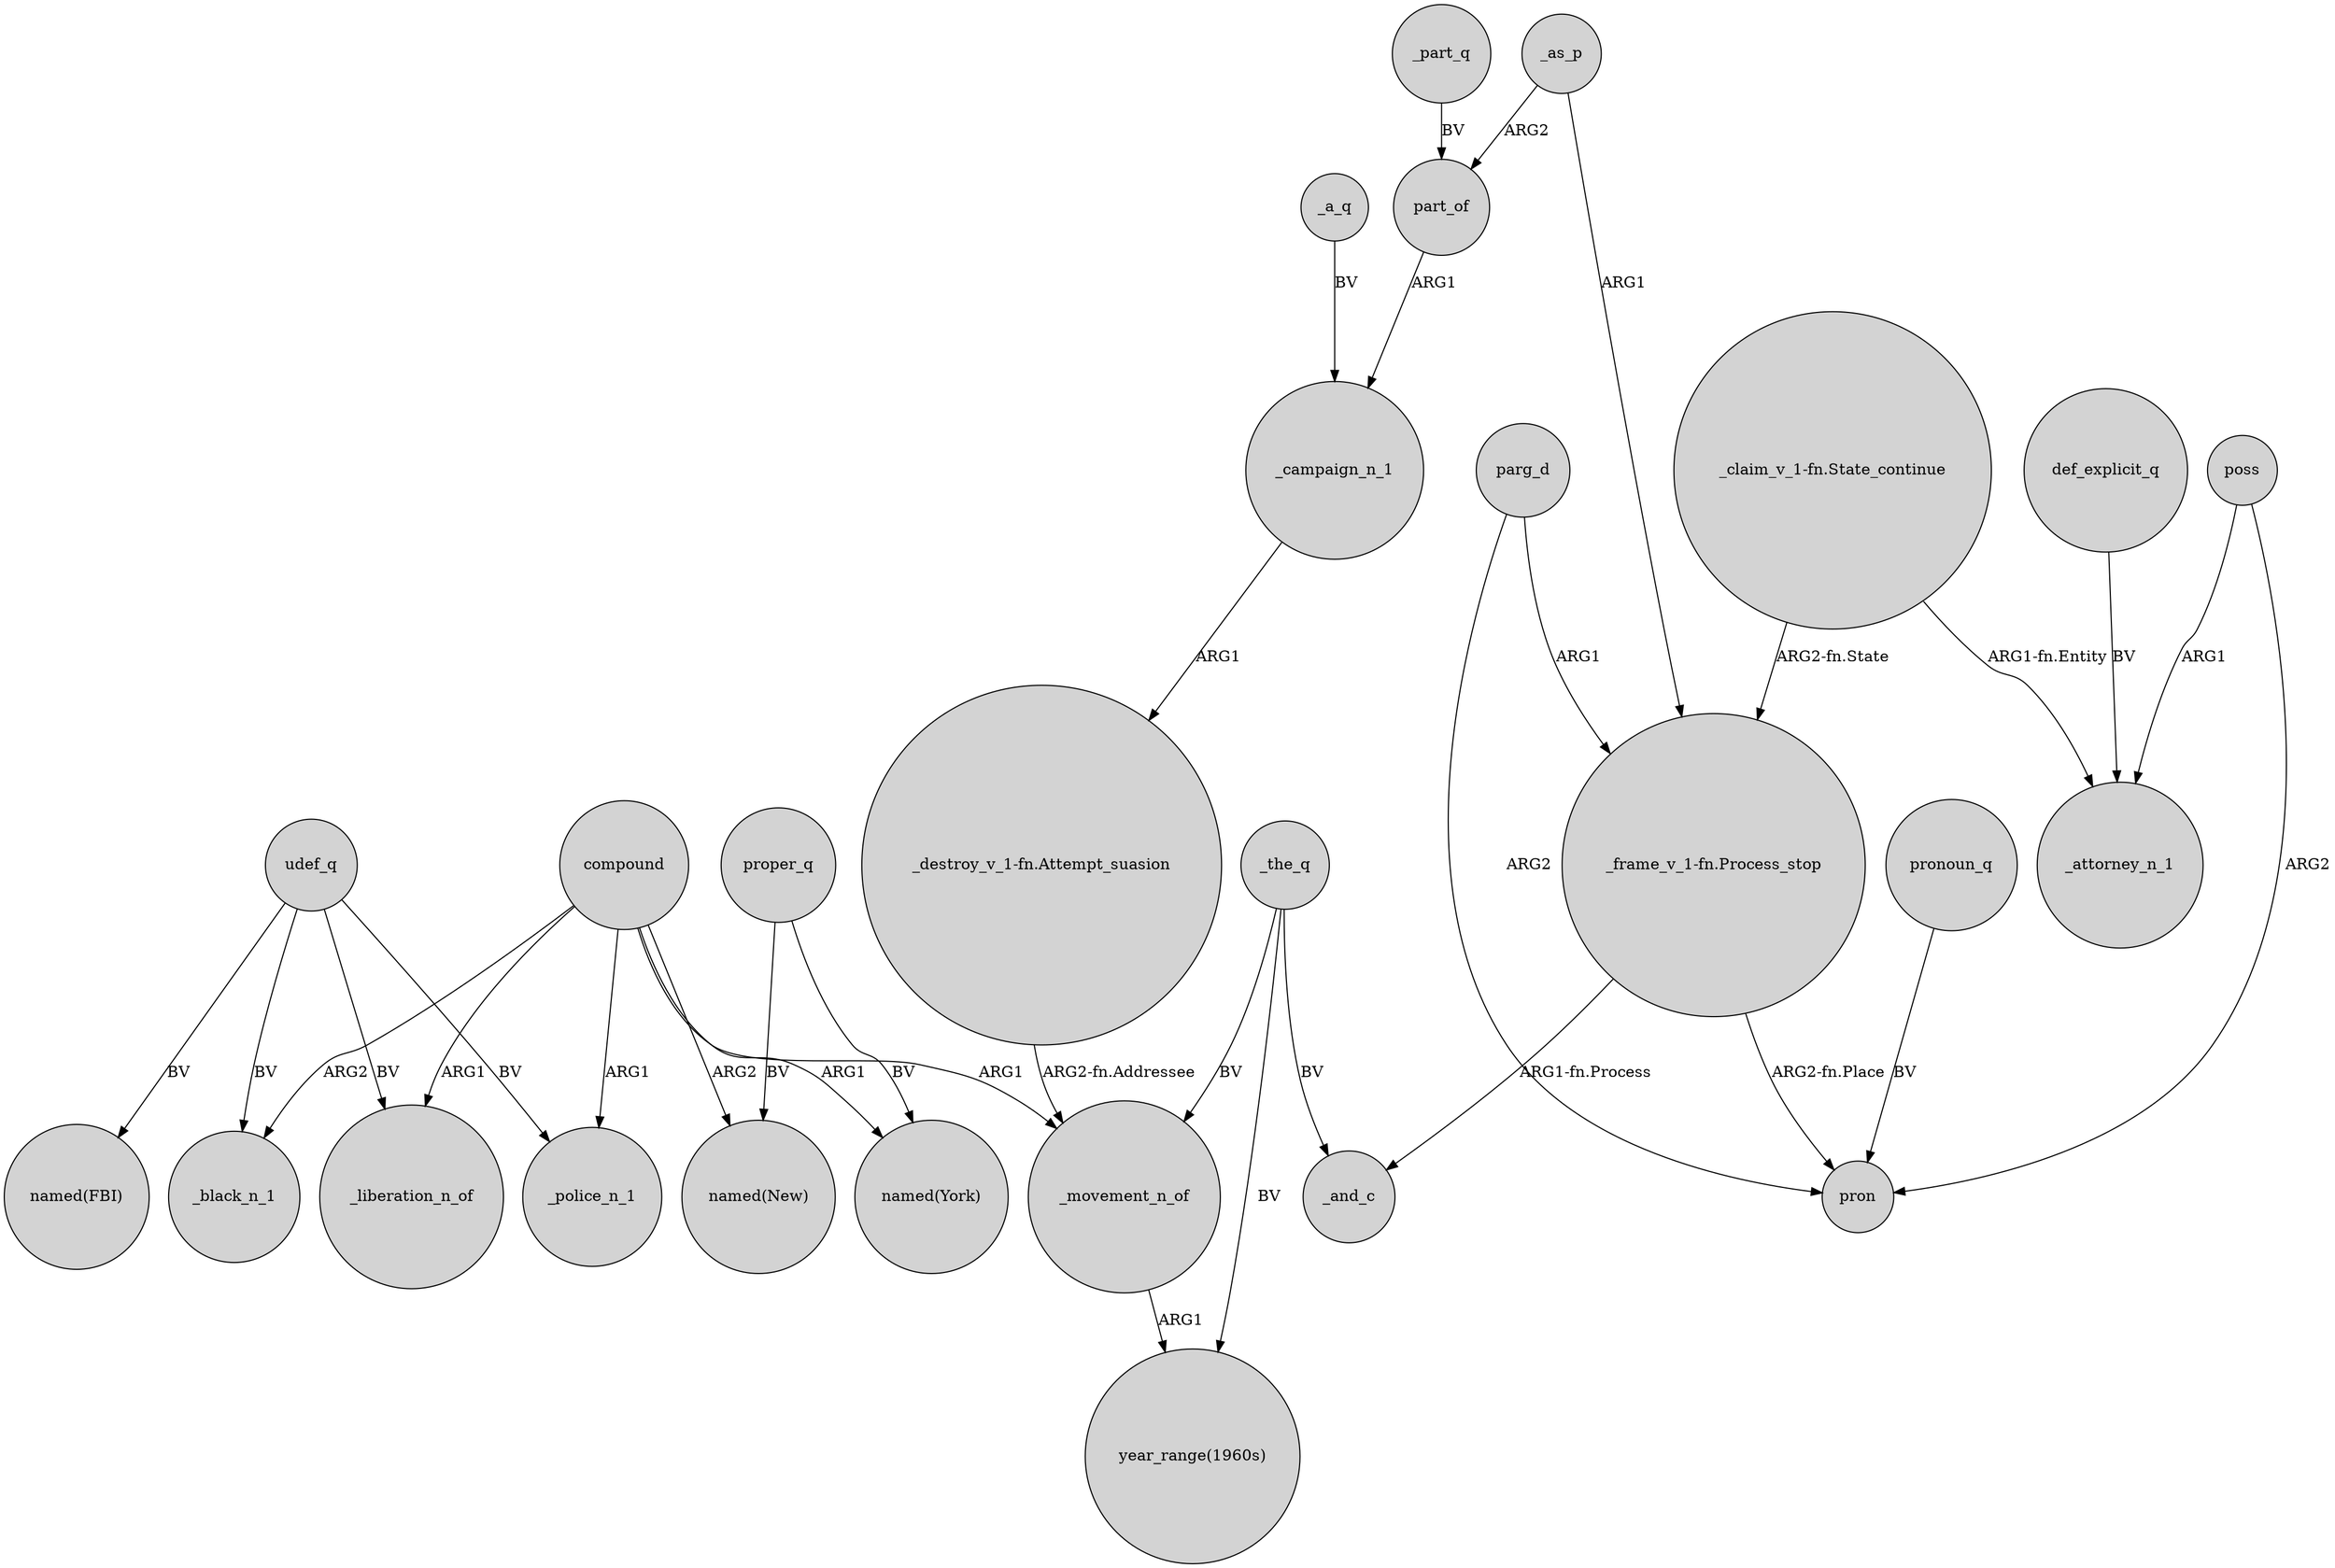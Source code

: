 digraph {
	node [shape=circle style=filled]
	compound -> _black_n_1 [label=ARG2]
	udef_q -> _liberation_n_of [label=BV]
	_as_p -> part_of [label=ARG2]
	_the_q -> _and_c [label=BV]
	compound -> "named(New)" [label=ARG2]
	compound -> _movement_n_of [label=ARG1]
	proper_q -> "named(New)" [label=BV]
	parg_d -> pron [label=ARG2]
	_the_q -> _movement_n_of [label=BV]
	part_of -> _campaign_n_1 [label=ARG1]
	_the_q -> "year_range(1960s)" [label=BV]
	udef_q -> "named(FBI)" [label=BV]
	udef_q -> _black_n_1 [label=BV]
	"_frame_v_1-fn.Process_stop" -> pron [label="ARG2-fn.Place"]
	proper_q -> "named(York)" [label=BV]
	_campaign_n_1 -> "_destroy_v_1-fn.Attempt_suasion" [label=ARG1]
	udef_q -> _police_n_1 [label=BV]
	pronoun_q -> pron [label=BV]
	poss -> pron [label=ARG2]
	_part_q -> part_of [label=BV]
	def_explicit_q -> _attorney_n_1 [label=BV]
	_as_p -> "_frame_v_1-fn.Process_stop" [label=ARG1]
	"_claim_v_1-fn.State_continue" -> "_frame_v_1-fn.Process_stop" [label="ARG2-fn.State"]
	poss -> _attorney_n_1 [label=ARG1]
	compound -> _liberation_n_of [label=ARG1]
	"_destroy_v_1-fn.Attempt_suasion" -> _movement_n_of [label="ARG2-fn.Addressee"]
	"_frame_v_1-fn.Process_stop" -> _and_c [label="ARG1-fn.Process"]
	_a_q -> _campaign_n_1 [label=BV]
	compound -> "named(York)" [label=ARG1]
	_movement_n_of -> "year_range(1960s)" [label=ARG1]
	compound -> _police_n_1 [label=ARG1]
	"_claim_v_1-fn.State_continue" -> _attorney_n_1 [label="ARG1-fn.Entity"]
	parg_d -> "_frame_v_1-fn.Process_stop" [label=ARG1]
}
